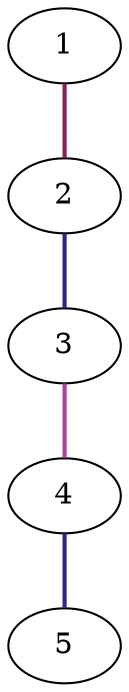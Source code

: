 graph {
	graph [rankdir=BT]
	1
	2
	2 -- 1 [color="#882255" style=bold]
	3
	3 -- 2 [color="#332288" style=bold]
	4
	4 -- 3 [color="#AA4499" style=bold]
	5
	5 -- 4 [color="#332288" style=bold]
}

